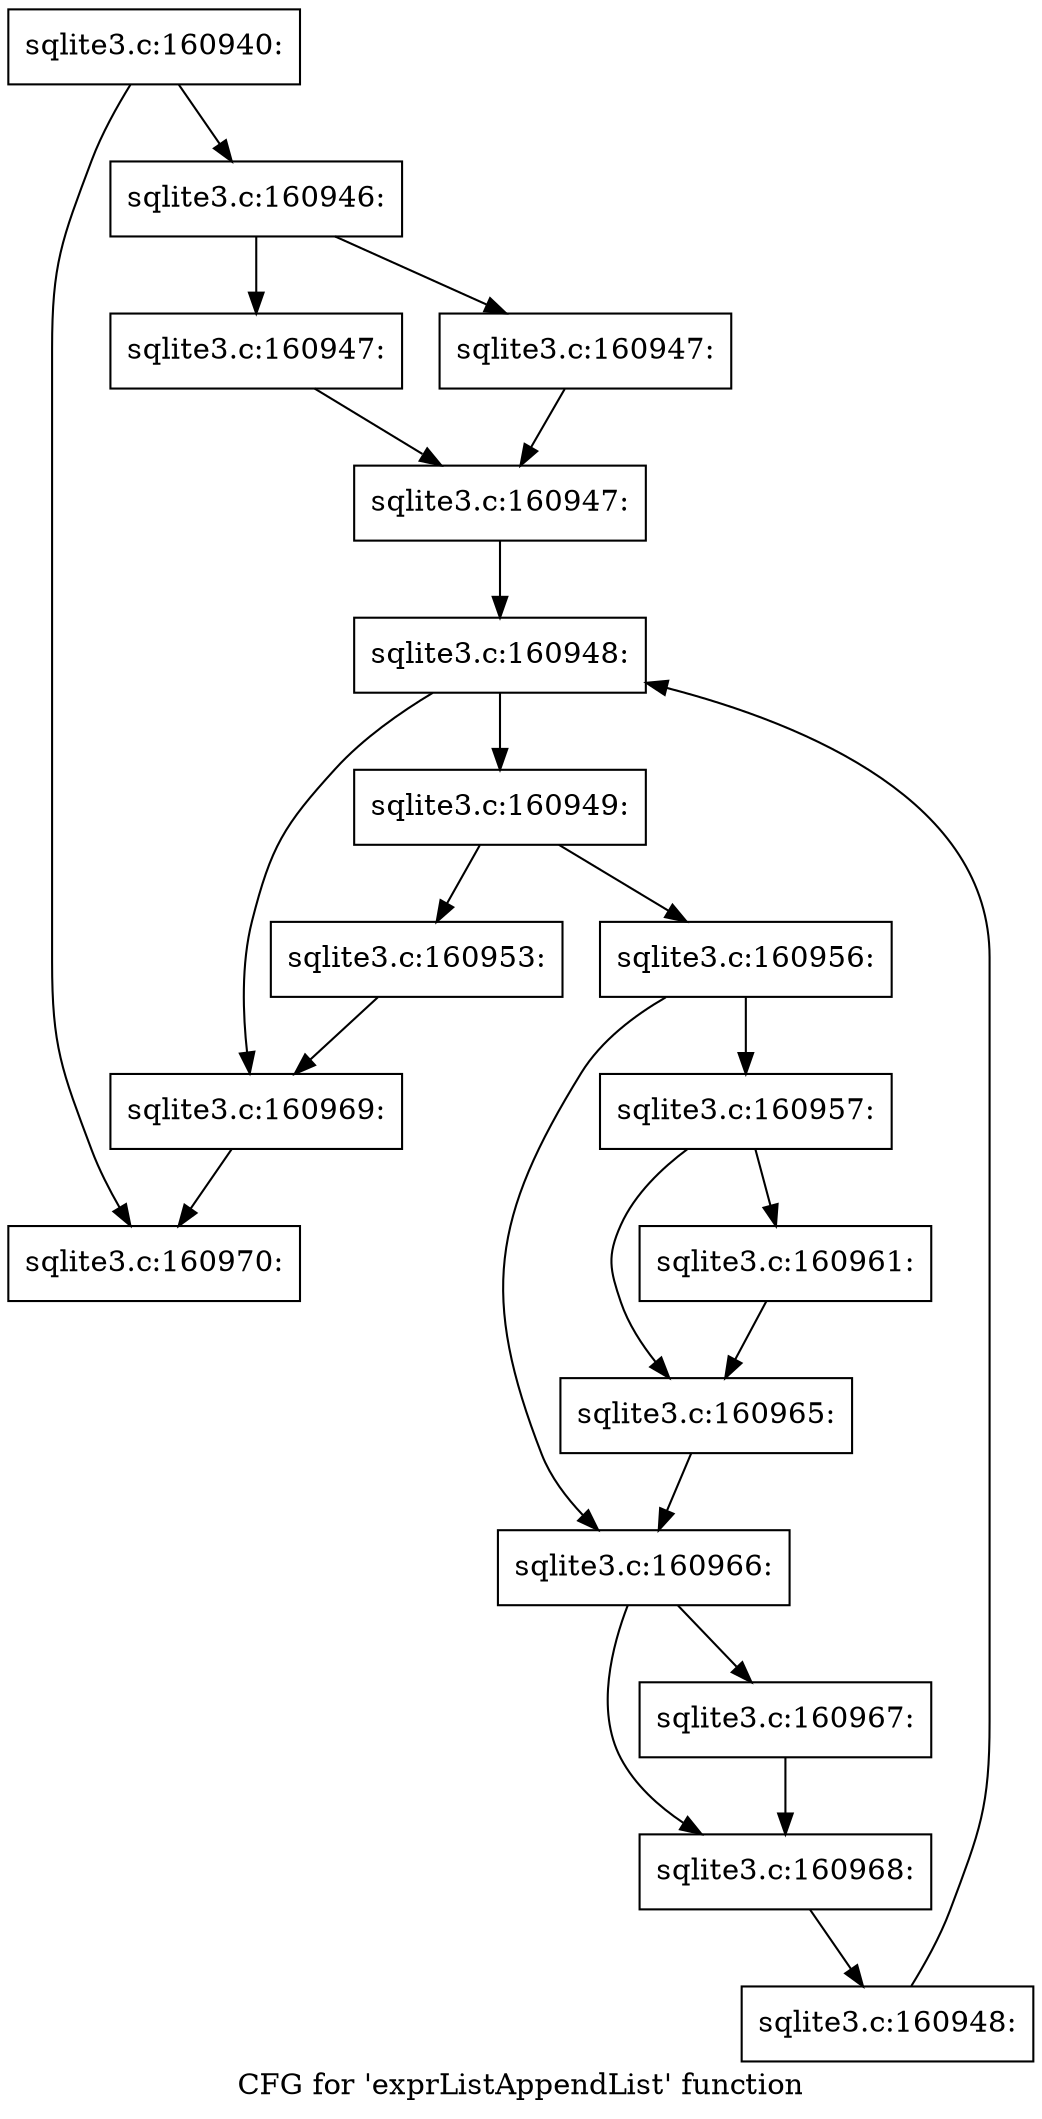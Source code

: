 digraph "CFG for 'exprListAppendList' function" {
	label="CFG for 'exprListAppendList' function";

	Node0x55c0f9356e50 [shape=record,label="{sqlite3.c:160940:}"];
	Node0x55c0f9356e50 -> Node0x55c0f935a700;
	Node0x55c0f9356e50 -> Node0x55c0f935a750;
	Node0x55c0f935a700 [shape=record,label="{sqlite3.c:160946:}"];
	Node0x55c0f935a700 -> Node0x55c0f935af90;
	Node0x55c0f935a700 -> Node0x55c0f935afe0;
	Node0x55c0f935af90 [shape=record,label="{sqlite3.c:160947:}"];
	Node0x55c0f935af90 -> Node0x55c0f935b030;
	Node0x55c0f935afe0 [shape=record,label="{sqlite3.c:160947:}"];
	Node0x55c0f935afe0 -> Node0x55c0f935b030;
	Node0x55c0f935b030 [shape=record,label="{sqlite3.c:160947:}"];
	Node0x55c0f935b030 -> Node0x55c0f935b860;
	Node0x55c0f935b860 [shape=record,label="{sqlite3.c:160948:}"];
	Node0x55c0f935b860 -> Node0x55c0f935ba80;
	Node0x55c0f935b860 -> Node0x55c0f935b6b0;
	Node0x55c0f935ba80 [shape=record,label="{sqlite3.c:160949:}"];
	Node0x55c0f935ba80 -> Node0x55c0f935cfc0;
	Node0x55c0f935ba80 -> Node0x55c0f935d010;
	Node0x55c0f935cfc0 [shape=record,label="{sqlite3.c:160953:}"];
	Node0x55c0f935cfc0 -> Node0x55c0f935b6b0;
	Node0x55c0f935d010 [shape=record,label="{sqlite3.c:160956:}"];
	Node0x55c0f935d010 -> Node0x55c0f935d810;
	Node0x55c0f935d010 -> Node0x55c0f935d860;
	Node0x55c0f935d810 [shape=record,label="{sqlite3.c:160957:}"];
	Node0x55c0f935d810 -> Node0x55c0f935e3e0;
	Node0x55c0f935d810 -> Node0x55c0f935e430;
	Node0x55c0f935e3e0 [shape=record,label="{sqlite3.c:160961:}"];
	Node0x55c0f935e3e0 -> Node0x55c0f935e430;
	Node0x55c0f935e430 [shape=record,label="{sqlite3.c:160965:}"];
	Node0x55c0f935e430 -> Node0x55c0f935d860;
	Node0x55c0f935d860 [shape=record,label="{sqlite3.c:160966:}"];
	Node0x55c0f935d860 -> Node0x55c0f935f970;
	Node0x55c0f935d860 -> Node0x55c0f935f9c0;
	Node0x55c0f935f970 [shape=record,label="{sqlite3.c:160967:}"];
	Node0x55c0f935f970 -> Node0x55c0f935f9c0;
	Node0x55c0f935f9c0 [shape=record,label="{sqlite3.c:160968:}"];
	Node0x55c0f935f9c0 -> Node0x55c0f935b9f0;
	Node0x55c0f935b9f0 [shape=record,label="{sqlite3.c:160948:}"];
	Node0x55c0f935b9f0 -> Node0x55c0f935b860;
	Node0x55c0f935b6b0 [shape=record,label="{sqlite3.c:160969:}"];
	Node0x55c0f935b6b0 -> Node0x55c0f935a750;
	Node0x55c0f935a750 [shape=record,label="{sqlite3.c:160970:}"];
}
